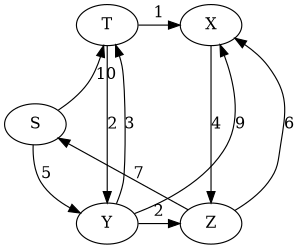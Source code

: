 digraph G {
  size = "2,2";

  { rank = same; T X }
  { rank = same; S }
  { rank = same; Y Z }

  T -> X [label = "1"];
  T -> Y [label = "2"];
  T -> S [style = invis];
  X -> Z [label = "4"];
  S -> T [label = "10"] [constraint = false];
  S -> Y [label = "5"];
  Y -> T [label = "3"] [constraint = false];
  Y -> X [label = "9"] [constraint = false];
  Y -> Z [label = "2"];
  Z -> S [label = "7"] [constraint = false];
  Z -> X [label = "6"] [constraint = false];

}